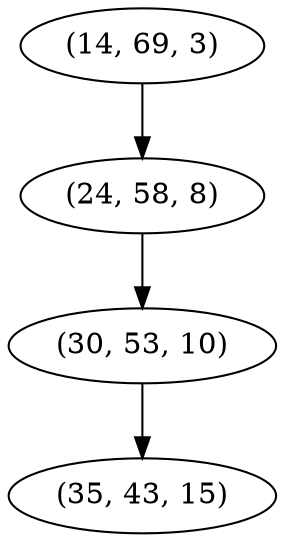 digraph tree {
    "(14, 69, 3)";
    "(24, 58, 8)";
    "(30, 53, 10)";
    "(35, 43, 15)";
    "(14, 69, 3)" -> "(24, 58, 8)";
    "(24, 58, 8)" -> "(30, 53, 10)";
    "(30, 53, 10)" -> "(35, 43, 15)";
}
